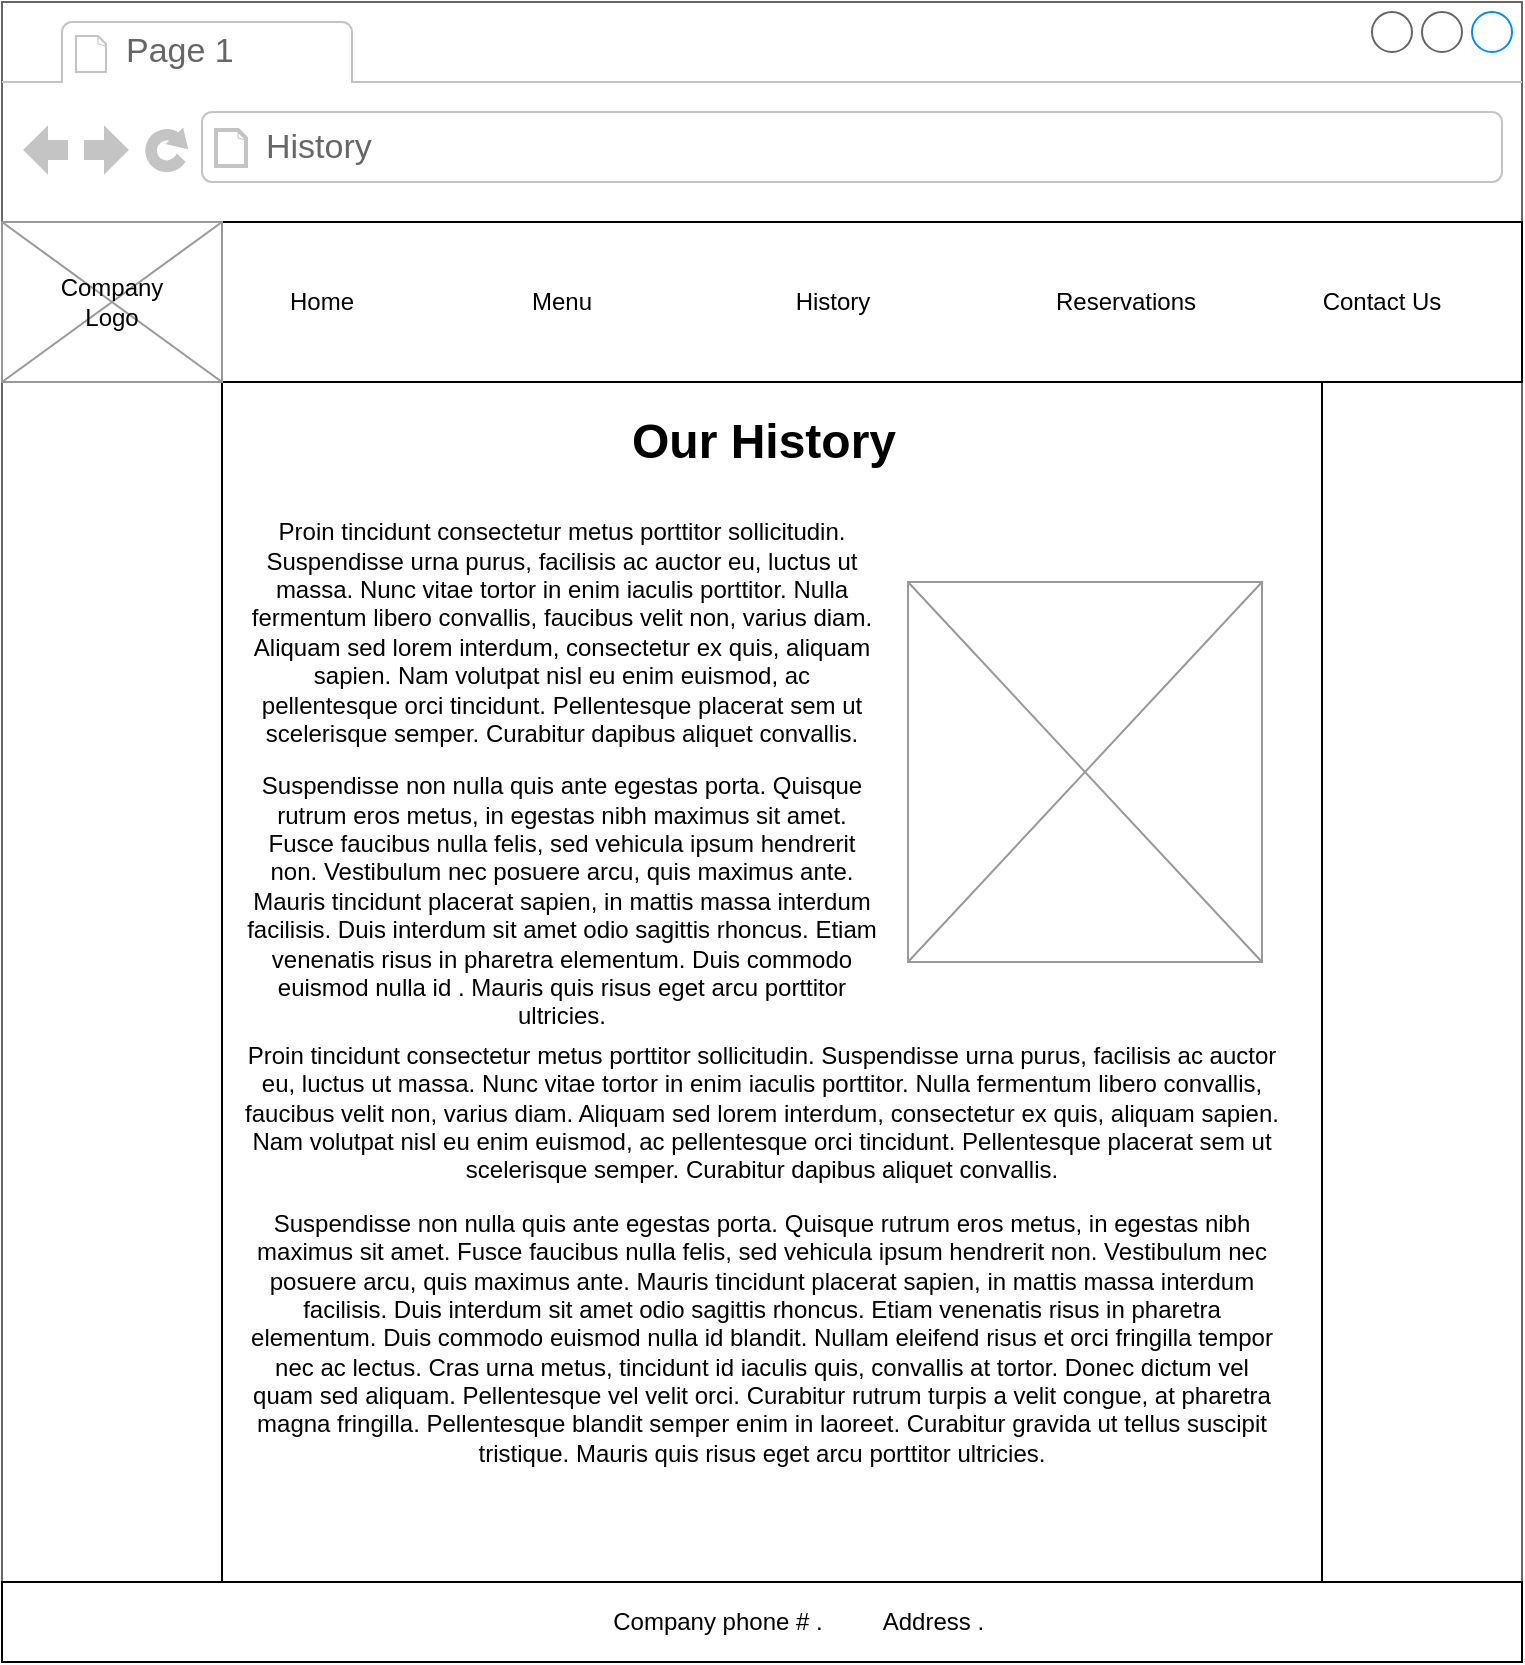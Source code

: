 <mxfile version="10.6.3" type="device"><diagram id="4Xnd7XUJ0PK8Rus7p_5w" name="Page-1"><mxGraphModel dx="1059" dy="674" grid="1" gridSize="10" guides="1" tooltips="1" connect="1" arrows="1" fold="1" page="1" pageScale="1" pageWidth="850" pageHeight="1100" math="0" shadow="0"><root><mxCell id="0"/><mxCell id="1" parent="0"/><mxCell id="Z5OUR-Z-KqaMQOXOhmBI-1" value="&lt;br&gt;&lt;br&gt;" style="strokeWidth=1;shadow=0;dashed=0;align=center;html=1;shape=mxgraph.mockup.containers.browserWindow;rSize=0;fillColor=#ffffff;strokeColor=#666666;strokeColor2=#008cff;strokeColor3=#c4c4c4;mainText=,;recursiveResize=0;" parent="1" vertex="1"><mxGeometry y="10" width="760" height="830" as="geometry"/></mxCell><mxCell id="Z5OUR-Z-KqaMQOXOhmBI-2" value="Page 1" style="strokeWidth=1;shadow=0;dashed=0;align=center;html=1;shape=mxgraph.mockup.containers.anchor;fontSize=17;fontColor=#666666;align=left;" parent="Z5OUR-Z-KqaMQOXOhmBI-1" vertex="1"><mxGeometry x="60" y="12" width="110" height="26" as="geometry"/></mxCell><mxCell id="Z5OUR-Z-KqaMQOXOhmBI-3" value="History" style="strokeWidth=1;shadow=0;dashed=0;align=center;html=1;shape=mxgraph.mockup.containers.anchor;rSize=0;fontSize=17;fontColor=#666666;align=left;" parent="Z5OUR-Z-KqaMQOXOhmBI-1" vertex="1"><mxGeometry x="130" y="60" width="250" height="26" as="geometry"/></mxCell><mxCell id="Z5OUR-Z-KqaMQOXOhmBI-6" value="" style="rounded=0;whiteSpace=wrap;html=1;" parent="Z5OUR-Z-KqaMQOXOhmBI-1" vertex="1"><mxGeometry y="110" width="760" height="80" as="geometry"/></mxCell><mxCell id="Z5OUR-Z-KqaMQOXOhmBI-20" value="" style="rounded=0;whiteSpace=wrap;html=1;" parent="Z5OUR-Z-KqaMQOXOhmBI-1" vertex="1"><mxGeometry y="790" width="760" height="40" as="geometry"/></mxCell><mxCell id="Z5OUR-Z-KqaMQOXOhmBI-22" value="Home" style="text;html=1;strokeColor=none;fillColor=none;align=center;verticalAlign=middle;whiteSpace=wrap;rounded=0;" parent="Z5OUR-Z-KqaMQOXOhmBI-1" vertex="1"><mxGeometry x="130" y="140" width="60" height="20" as="geometry"/></mxCell><mxCell id="Z5OUR-Z-KqaMQOXOhmBI-23" value="Menu" style="text;html=1;strokeColor=none;fillColor=none;align=center;verticalAlign=middle;whiteSpace=wrap;rounded=0;" parent="Z5OUR-Z-KqaMQOXOhmBI-1" vertex="1"><mxGeometry x="220" y="140" width="120" height="20" as="geometry"/></mxCell><mxCell id="Z5OUR-Z-KqaMQOXOhmBI-24" value="History" style="text;html=1;strokeColor=none;fillColor=none;align=center;verticalAlign=middle;whiteSpace=wrap;rounded=0;" parent="Z5OUR-Z-KqaMQOXOhmBI-1" vertex="1"><mxGeometry x="377.5" y="140" width="75" height="20" as="geometry"/></mxCell><mxCell id="Z5OUR-Z-KqaMQOXOhmBI-25" value="Reservations" style="text;html=1;strokeColor=none;fillColor=none;align=center;verticalAlign=middle;whiteSpace=wrap;rounded=0;" parent="Z5OUR-Z-KqaMQOXOhmBI-1" vertex="1"><mxGeometry x="511.5" y="140" width="100" height="20" as="geometry"/></mxCell><mxCell id="Z5OUR-Z-KqaMQOXOhmBI-26" value="Contact Us" style="text;html=1;strokeColor=none;fillColor=none;align=center;verticalAlign=middle;whiteSpace=wrap;rounded=0;" parent="Z5OUR-Z-KqaMQOXOhmBI-1" vertex="1"><mxGeometry x="650" y="140" width="80" height="20" as="geometry"/></mxCell><mxCell id="Z5OUR-Z-KqaMQOXOhmBI-27" value="Company phone # .&amp;nbsp; &amp;nbsp; &amp;nbsp; &amp;nbsp; &amp;nbsp;Address .&amp;nbsp; &amp;nbsp; &amp;nbsp; &amp;nbsp; &amp;nbsp;&amp;nbsp;" style="text;html=1;strokeColor=none;fillColor=none;align=center;verticalAlign=middle;whiteSpace=wrap;rounded=0;" parent="Z5OUR-Z-KqaMQOXOhmBI-1" vertex="1"><mxGeometry x="260" y="800" width="310" height="20" as="geometry"/></mxCell><mxCell id="vLAFyzmP9r4KrmJXYjlW-2" value="" style="rounded=0;whiteSpace=wrap;html=1;" vertex="1" parent="Z5OUR-Z-KqaMQOXOhmBI-1"><mxGeometry x="110" y="190" width="550" height="600" as="geometry"/></mxCell><mxCell id="vLAFyzmP9r4KrmJXYjlW-5" value="&lt;h1&gt;Our History&lt;/h1&gt;" style="text;html=1;strokeColor=none;fillColor=none;spacing=5;spacingTop=-20;whiteSpace=wrap;overflow=hidden;rounded=0;" vertex="1" parent="Z5OUR-Z-KqaMQOXOhmBI-1"><mxGeometry x="310" y="200" width="150" height="40" as="geometry"/></mxCell><mxCell id="vLAFyzmP9r4KrmJXYjlW-7" value="&lt;p&gt;&lt;br&gt;&lt;/p&gt;&lt;p&gt;Proin tincidunt consectetur metus porttitor sollicitudin. Suspendisse urna purus, facilisis ac auctor eu, luctus ut massa. Nunc vitae tortor in enim iaculis porttitor. Nulla fermentum libero convallis, faucibus velit non, varius diam. Aliquam sed lorem interdum, consectetur ex quis, aliquam sapien. Nam volutpat nisl eu enim euismod, ac pellentesque orci tincidunt. Pellentesque placerat sem ut scelerisque semper. Curabitur dapibus aliquet convallis.&lt;/p&gt;&lt;p&gt;Suspendisse non nulla quis ante egestas porta. Quisque rutrum eros metus, in egestas nibh maximus sit amet. Fusce faucibus nulla felis, sed vehicula ipsum hendrerit non. Vestibulum nec posuere arcu, quis maximus ante. Mauris tincidunt placerat sapien, in mattis massa interdum facilisis. Duis interdum sit amet odio sagittis rhoncus. Etiam venenatis risus in pharetra elementum. Duis commodo euismod nulla id . Mauris quis risus eget arcu porttitor ultricies.&lt;/p&gt;&lt;div&gt;&lt;br&gt;&lt;/div&gt;" style="text;html=1;strokeColor=none;fillColor=none;align=center;verticalAlign=middle;whiteSpace=wrap;rounded=0;" vertex="1" parent="Z5OUR-Z-KqaMQOXOhmBI-1"><mxGeometry x="120" y="250" width="320" height="260" as="geometry"/></mxCell><mxCell id="vLAFyzmP9r4KrmJXYjlW-8" value="&lt;p&gt;&lt;br&gt;&lt;/p&gt;&lt;p&gt;Proin tincidunt consectetur metus porttitor sollicitudin. Suspendisse urna purus, facilisis ac auctor eu, luctus ut massa. Nunc vitae tortor in enim iaculis porttitor. Nulla fermentum libero convallis, faucibus velit non, varius diam. Aliquam sed lorem interdum, consectetur ex quis, aliquam sapien. Nam volutpat nisl eu enim euismod, ac pellentesque orci tincidunt. Pellentesque placerat sem ut scelerisque semper. Curabitur dapibus aliquet convallis.&lt;/p&gt;&lt;p&gt;Suspendisse non nulla quis ante egestas porta. Quisque rutrum eros metus, in egestas nibh maximus sit amet. Fusce faucibus nulla felis, sed vehicula ipsum hendrerit non. Vestibulum nec posuere arcu, quis maximus ante. Mauris tincidunt placerat sapien, in mattis massa interdum facilisis. Duis interdum sit amet odio sagittis rhoncus. Etiam venenatis risus in pharetra elementum. Duis commodo euismod nulla id blandit. Nullam eleifend risus et orci fringilla tempor nec ac lectus. Cras urna metus, tincidunt id iaculis quis, convallis at tortor. Donec dictum vel quam sed aliquam. Pellentesque vel velit orci. Curabitur rutrum turpis a velit congue, at pharetra magna fringilla. Pellentesque blandit semper enim in laoreet. Curabitur gravida ut tellus suscipit tristique. Mauris quis risus eget arcu porttitor ultricies.&lt;/p&gt;&lt;div&gt;&lt;br&gt;&lt;/div&gt;" style="text;html=1;strokeColor=none;fillColor=none;align=center;verticalAlign=middle;whiteSpace=wrap;rounded=0;" vertex="1" parent="Z5OUR-Z-KqaMQOXOhmBI-1"><mxGeometry x="120" y="520" width="520" height="200" as="geometry"/></mxCell><mxCell id="vLAFyzmP9r4KrmJXYjlW-9" value="" style="verticalLabelPosition=bottom;shadow=0;dashed=0;align=center;html=1;verticalAlign=top;strokeWidth=1;shape=mxgraph.mockup.graphics.simpleIcon;strokeColor=#999999;fillColor=#ffffff;" vertex="1" parent="Z5OUR-Z-KqaMQOXOhmBI-1"><mxGeometry x="453" y="290" width="177" height="190" as="geometry"/></mxCell><mxCell id="Z5OUR-Z-KqaMQOXOhmBI-21" value="" style="verticalLabelPosition=bottom;shadow=0;dashed=0;align=center;html=1;verticalAlign=top;strokeWidth=1;shape=mxgraph.mockup.graphics.simpleIcon;strokeColor=#999999;fillColor=#ffffff;" parent="1" vertex="1"><mxGeometry y="120" width="110" height="80" as="geometry"/></mxCell><mxCell id="Z5OUR-Z-KqaMQOXOhmBI-31" value="Company Logo" style="text;html=1;strokeColor=none;fillColor=none;align=center;verticalAlign=middle;whiteSpace=wrap;rounded=0;" parent="1" vertex="1"><mxGeometry x="35" y="150" width="40" height="20" as="geometry"/></mxCell></root></mxGraphModel></diagram></mxfile>